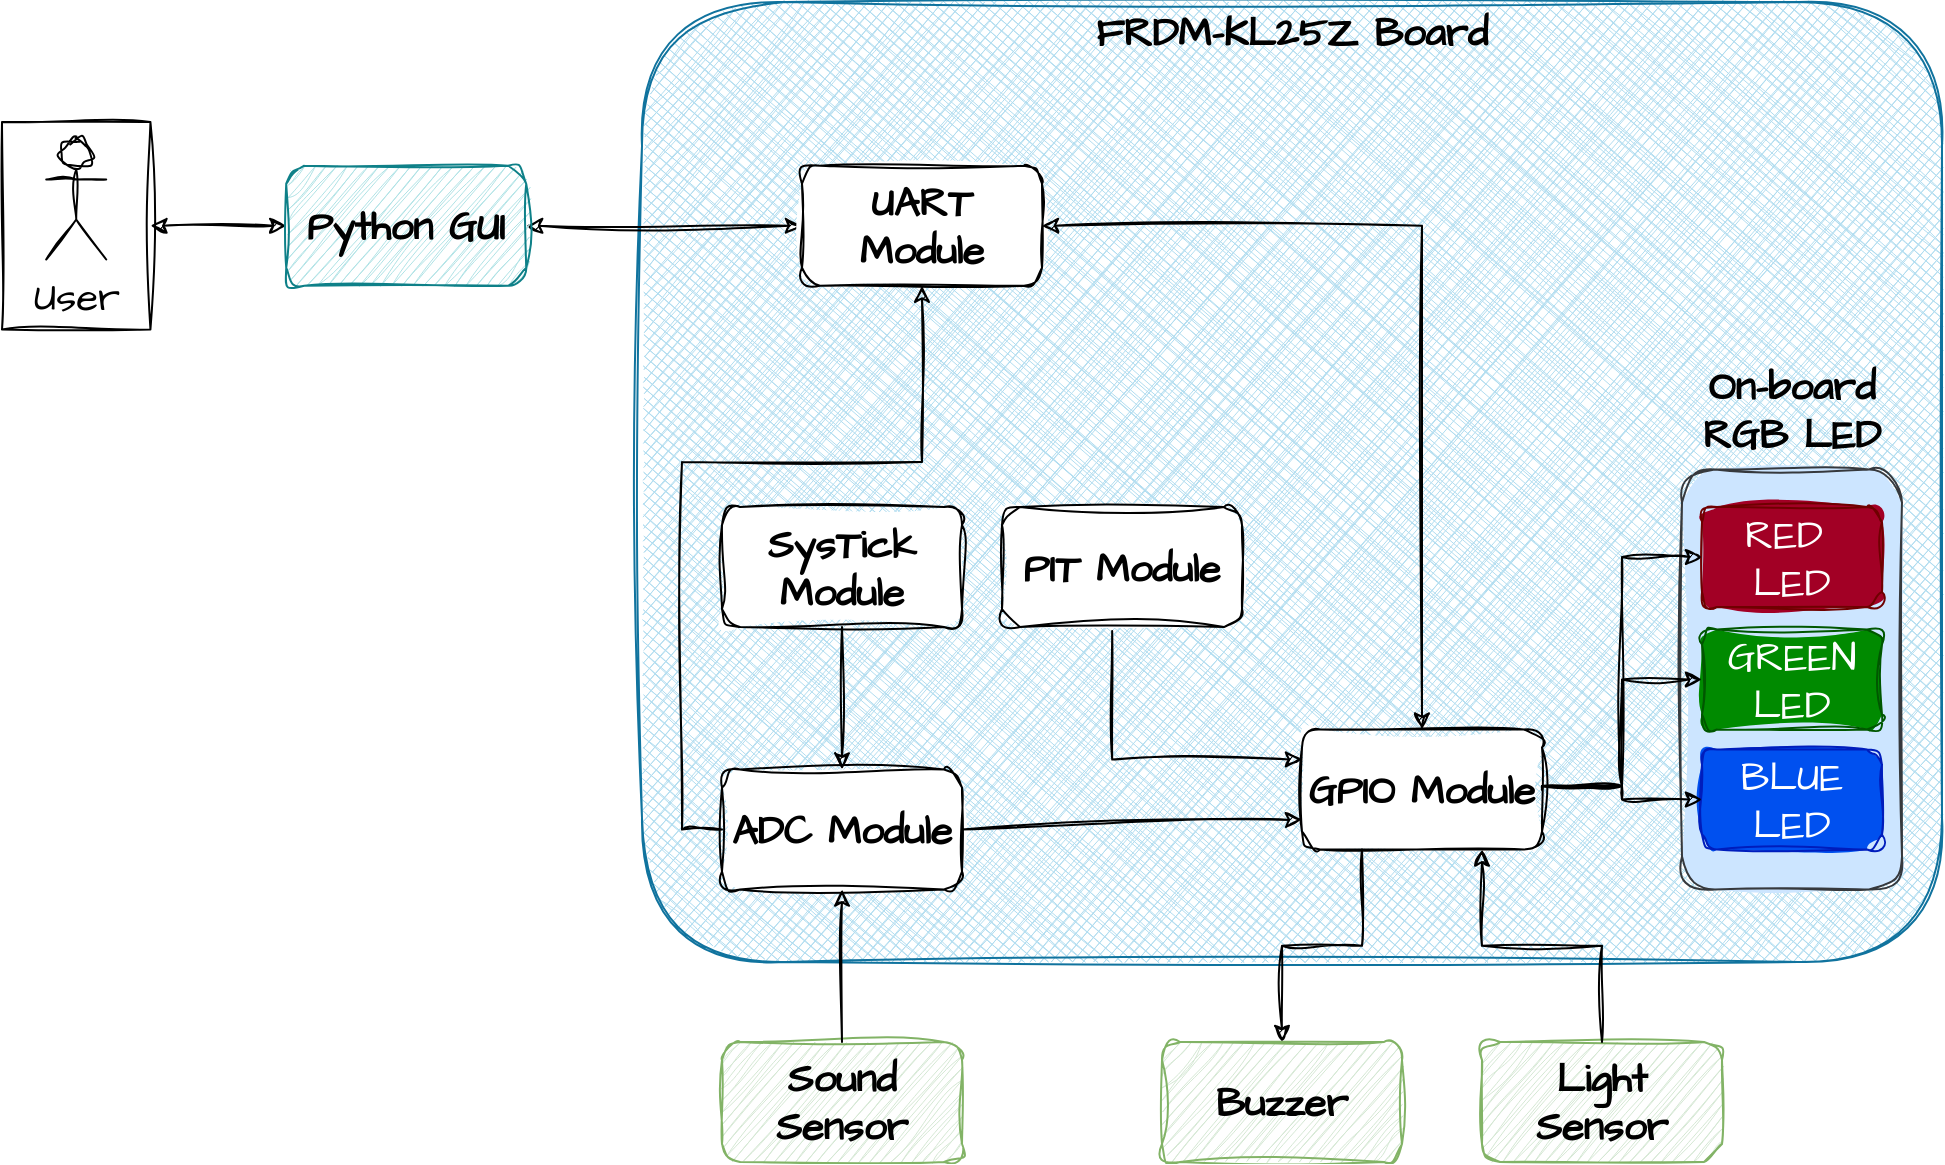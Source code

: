 <mxfile version="22.1.16" type="device">
  <diagram name="Page-1" id="wLGcqCFuXM54ThAe3Bjo">
    <mxGraphModel dx="1512" dy="796" grid="1" gridSize="10" guides="1" tooltips="1" connect="1" arrows="1" fold="1" page="1" pageScale="1" pageWidth="1100" pageHeight="1700" math="0" shadow="0">
      <root>
        <mxCell id="0" />
        <mxCell id="1" parent="0" />
        <mxCell id="p5ASMdj9u_rc73cMwv-A-7" value="" style="rounded=1;whiteSpace=wrap;html=1;sketch=1;hachureGap=4;jiggle=2;curveFitting=1;fontFamily=Architects Daughter;fontSource=https%3A%2F%2Ffonts.googleapis.com%2Fcss%3Ffamily%3DArchitects%2BDaughter;fontSize=20;fillStyle=cross-hatch;fillColor=#b1ddf0;strokeColor=#10739e;" vertex="1" parent="1">
          <mxGeometry x="420" y="40" width="650" height="480" as="geometry" />
        </mxCell>
        <mxCell id="p5ASMdj9u_rc73cMwv-A-6" value="" style="whiteSpace=wrap;html=1;sketch=1;hachureGap=4;jiggle=2;curveFitting=1;fontFamily=Architects Daughter;fontSource=https%3A%2F%2Ffonts.googleapis.com%2Fcss%3Ffamily%3DArchitects%2BDaughter;fontSize=20;" vertex="1" parent="1">
          <mxGeometry x="100" y="100" width="74.22" height="103.75" as="geometry" />
        </mxCell>
        <mxCell id="p5ASMdj9u_rc73cMwv-A-3" style="edgeStyle=orthogonalEdgeStyle;rounded=0;sketch=1;hachureGap=4;jiggle=2;curveFitting=1;orthogonalLoop=1;jettySize=auto;html=1;entryX=0;entryY=0.5;entryDx=0;entryDy=0;fontFamily=Architects Daughter;fontSource=https%3A%2F%2Ffonts.googleapis.com%2Fcss%3Ffamily%3DArchitects%2BDaughter;fontSize=16;exitX=1;exitY=0.5;exitDx=0;exitDy=0;startArrow=classic;startFill=1;" edge="1" parent="1" source="p5ASMdj9u_rc73cMwv-A-6" target="p5ASMdj9u_rc73cMwv-A-5">
          <mxGeometry relative="1" as="geometry">
            <mxPoint x="182.11" y="208.75" as="sourcePoint" />
            <mxPoint x="282.11" y="208.75" as="targetPoint" />
          </mxGeometry>
        </mxCell>
        <mxCell id="p5ASMdj9u_rc73cMwv-A-2" value="User&lt;br&gt;" style="shape=umlActor;verticalLabelPosition=bottom;verticalAlign=top;html=1;outlineConnect=0;sketch=1;hachureGap=4;jiggle=2;curveFitting=1;fontFamily=Architects Daughter;fontSource=https%3A%2F%2Ffonts.googleapis.com%2Fcss%3Ffamily%3DArchitects%2BDaughter;fontSize=20;" vertex="1" parent="1">
          <mxGeometry x="122.11" y="108.75" width="30" height="60" as="geometry" />
        </mxCell>
        <mxCell id="p5ASMdj9u_rc73cMwv-A-8" value="" style="edgeStyle=orthogonalEdgeStyle;rounded=0;sketch=1;hachureGap=4;jiggle=2;curveFitting=1;orthogonalLoop=1;jettySize=auto;html=1;fontFamily=Architects Daughter;fontSource=https%3A%2F%2Ffonts.googleapis.com%2Fcss%3Ffamily%3DArchitects%2BDaughter;fontSize=16;entryX=0;entryY=0.5;entryDx=0;entryDy=0;startArrow=classic;startFill=1;" edge="1" parent="1" source="p5ASMdj9u_rc73cMwv-A-5" target="p5ASMdj9u_rc73cMwv-A-10">
          <mxGeometry relative="1" as="geometry" />
        </mxCell>
        <mxCell id="p5ASMdj9u_rc73cMwv-A-5" value="Python GUI" style="rounded=1;whiteSpace=wrap;html=1;sketch=1;hachureGap=4;jiggle=2;curveFitting=1;fontFamily=Architects Daughter;fontSource=https%3A%2F%2Ffonts.googleapis.com%2Fcss%3Ffamily%3DArchitects%2BDaughter;fontSize=20;shadow=0;glass=0;fillColor=#b0e3e6;strokeColor=#0e8088;fontStyle=1;fillStyle=hachure;" vertex="1" parent="1">
          <mxGeometry x="242.11" y="121.87" width="120" height="60" as="geometry" />
        </mxCell>
        <mxCell id="p5ASMdj9u_rc73cMwv-A-9" value="FRDM-KL25Z Board" style="text;html=1;strokeColor=none;fillColor=none;align=center;verticalAlign=middle;whiteSpace=wrap;rounded=0;fontSize=20;fontFamily=Architects Daughter;fontStyle=1" vertex="1" parent="1">
          <mxGeometry x="641.25" y="40" width="207.5" height="30" as="geometry" />
        </mxCell>
        <mxCell id="p5ASMdj9u_rc73cMwv-A-10" value="UART Module" style="rounded=1;whiteSpace=wrap;html=1;sketch=1;hachureGap=4;jiggle=2;curveFitting=1;fontFamily=Architects Daughter;fontSource=https%3A%2F%2Ffonts.googleapis.com%2Fcss%3Ffamily%3DArchitects%2BDaughter;fontSize=20;fontStyle=1" vertex="1" parent="1">
          <mxGeometry x="500" y="121.87" width="120" height="60" as="geometry" />
        </mxCell>
        <mxCell id="p5ASMdj9u_rc73cMwv-A-11" value="GPIO Module" style="rounded=1;whiteSpace=wrap;html=1;sketch=1;hachureGap=4;jiggle=2;curveFitting=1;fontFamily=Architects Daughter;fontSource=https%3A%2F%2Ffonts.googleapis.com%2Fcss%3Ffamily%3DArchitects%2BDaughter;fontSize=20;fontStyle=1" vertex="1" parent="1">
          <mxGeometry x="750" y="403.75" width="120" height="60" as="geometry" />
        </mxCell>
        <mxCell id="p5ASMdj9u_rc73cMwv-A-12" value="" style="rounded=1;whiteSpace=wrap;html=1;sketch=1;hachureGap=4;jiggle=2;curveFitting=1;fontFamily=Architects Daughter;fontSource=https%3A%2F%2Ffonts.googleapis.com%2Fcss%3Ffamily%3DArchitects%2BDaughter;fontSize=20;fillColor=#cce5ff;strokeColor=#36393d;fillStyle=solid;" vertex="1" parent="1">
          <mxGeometry x="940" y="273.75" width="110" height="210" as="geometry" />
        </mxCell>
        <mxCell id="p5ASMdj9u_rc73cMwv-A-13" value="On-board RGB LED" style="text;html=1;strokeColor=none;fillColor=none;align=center;verticalAlign=middle;whiteSpace=wrap;rounded=0;fontSize=20;fontFamily=Architects Daughter;fontStyle=1" vertex="1" parent="1">
          <mxGeometry x="940" y="213.75" width="110" height="60" as="geometry" />
        </mxCell>
        <mxCell id="p5ASMdj9u_rc73cMwv-A-15" value="GREEN LED" style="rounded=1;whiteSpace=wrap;html=1;sketch=1;hachureGap=4;jiggle=2;curveFitting=1;fontFamily=Architects Daughter;fontSource=https%3A%2F%2Ffonts.googleapis.com%2Fcss%3Ffamily%3DArchitects%2BDaughter;fontSize=20;fillStyle=solid;fillColor=#008a00;fontColor=#ffffff;strokeColor=#005700;" vertex="1" parent="1">
          <mxGeometry x="950" y="353.75" width="90" height="50" as="geometry" />
        </mxCell>
        <mxCell id="p5ASMdj9u_rc73cMwv-A-16" value="BLUE LED" style="rounded=1;whiteSpace=wrap;html=1;sketch=1;hachureGap=4;jiggle=2;curveFitting=1;fontFamily=Architects Daughter;fontSource=https%3A%2F%2Ffonts.googleapis.com%2Fcss%3Ffamily%3DArchitects%2BDaughter;fontSize=20;fillColor=#0050ef;fontColor=#ffffff;strokeColor=#001DBC;fillStyle=solid;" vertex="1" parent="1">
          <mxGeometry x="950" y="413.75" width="90" height="50" as="geometry" />
        </mxCell>
        <mxCell id="p5ASMdj9u_rc73cMwv-A-17" value="RED&amp;nbsp;&lt;br&gt;LED" style="rounded=1;whiteSpace=wrap;html=1;sketch=1;hachureGap=4;jiggle=2;curveFitting=1;fontFamily=Architects Daughter;fontSource=https%3A%2F%2Ffonts.googleapis.com%2Fcss%3Ffamily%3DArchitects%2BDaughter;fontSize=20;fillColor=#a20025;fontColor=#ffffff;strokeColor=#6F0000;labelBackgroundColor=none;labelBorderColor=none;fillStyle=solid;" vertex="1" parent="1">
          <mxGeometry x="950" y="292.51" width="90" height="50" as="geometry" />
        </mxCell>
        <mxCell id="p5ASMdj9u_rc73cMwv-A-36" value="" style="edgeStyle=orthogonalEdgeStyle;rounded=0;sketch=1;hachureGap=4;jiggle=2;curveFitting=1;orthogonalLoop=1;jettySize=auto;html=1;fontFamily=Architects Daughter;fontSource=https%3A%2F%2Ffonts.googleapis.com%2Fcss%3Ffamily%3DArchitects%2BDaughter;fontSize=16;" edge="1" parent="1" source="p5ASMdj9u_rc73cMwv-A-23" target="p5ASMdj9u_rc73cMwv-A-24">
          <mxGeometry relative="1" as="geometry" />
        </mxCell>
        <mxCell id="p5ASMdj9u_rc73cMwv-A-23" value="SysTick Module" style="rounded=1;whiteSpace=wrap;html=1;sketch=1;hachureGap=4;jiggle=2;curveFitting=1;fontFamily=Architects Daughter;fontSource=https%3A%2F%2Ffonts.googleapis.com%2Fcss%3Ffamily%3DArchitects%2BDaughter;fontSize=20;fontStyle=1" vertex="1" parent="1">
          <mxGeometry x="460" y="292.51" width="120" height="60" as="geometry" />
        </mxCell>
        <mxCell id="p5ASMdj9u_rc73cMwv-A-24" value="ADC Module" style="rounded=1;whiteSpace=wrap;html=1;sketch=1;hachureGap=4;jiggle=2;curveFitting=1;fontFamily=Architects Daughter;fontSource=https%3A%2F%2Ffonts.googleapis.com%2Fcss%3Ffamily%3DArchitects%2BDaughter;fontSize=20;fontStyle=1" vertex="1" parent="1">
          <mxGeometry x="460" y="423.75" width="120" height="60" as="geometry" />
        </mxCell>
        <mxCell id="p5ASMdj9u_rc73cMwv-A-25" value="Sound Sensor" style="rounded=1;whiteSpace=wrap;html=1;sketch=1;hachureGap=4;jiggle=2;curveFitting=1;fontFamily=Architects Daughter;fontSource=https%3A%2F%2Ffonts.googleapis.com%2Fcss%3Ffamily%3DArchitects%2BDaughter;fontSize=20;fontStyle=1;fillColor=#d5e8d4;strokeColor=#82b366;" vertex="1" parent="1">
          <mxGeometry x="460" y="560" width="120" height="60" as="geometry" />
        </mxCell>
        <mxCell id="p5ASMdj9u_rc73cMwv-A-26" value="Buzzer" style="rounded=1;whiteSpace=wrap;html=1;sketch=1;hachureGap=4;jiggle=2;curveFitting=1;fontFamily=Architects Daughter;fontSource=https%3A%2F%2Ffonts.googleapis.com%2Fcss%3Ffamily%3DArchitects%2BDaughter;fontSize=20;fontStyle=1;fillColor=#d5e8d4;strokeColor=#82b366;" vertex="1" parent="1">
          <mxGeometry x="680" y="560" width="120" height="60" as="geometry" />
        </mxCell>
        <mxCell id="p5ASMdj9u_rc73cMwv-A-27" value="Light Sensor" style="rounded=1;whiteSpace=wrap;html=1;sketch=1;hachureGap=4;jiggle=2;curveFitting=1;fontFamily=Architects Daughter;fontSource=https%3A%2F%2Ffonts.googleapis.com%2Fcss%3Ffamily%3DArchitects%2BDaughter;fontSize=20;fontStyle=1;fillColor=#d5e8d4;strokeColor=#82b366;" vertex="1" parent="1">
          <mxGeometry x="840" y="560" width="120" height="60" as="geometry" />
        </mxCell>
        <mxCell id="p5ASMdj9u_rc73cMwv-A-30" value="" style="endArrow=classic;html=1;rounded=0;sketch=1;hachureGap=4;jiggle=2;curveFitting=1;fontFamily=Architects Daughter;fontSource=https%3A%2F%2Ffonts.googleapis.com%2Fcss%3Ffamily%3DArchitects%2BDaughter;fontSize=16;entryX=0.75;entryY=1;entryDx=0;entryDy=0;exitX=0.5;exitY=0;exitDx=0;exitDy=0;edgeStyle=orthogonalEdgeStyle;" edge="1" parent="1" source="p5ASMdj9u_rc73cMwv-A-27" target="p5ASMdj9u_rc73cMwv-A-11">
          <mxGeometry width="50" height="50" relative="1" as="geometry">
            <mxPoint x="970" y="650" as="sourcePoint" />
            <mxPoint x="1020" y="600" as="targetPoint" />
          </mxGeometry>
        </mxCell>
        <mxCell id="p5ASMdj9u_rc73cMwv-A-31" value="" style="endArrow=classic;html=1;rounded=0;sketch=1;hachureGap=4;jiggle=2;curveFitting=1;fontFamily=Architects Daughter;fontSource=https%3A%2F%2Ffonts.googleapis.com%2Fcss%3Ffamily%3DArchitects%2BDaughter;fontSize=16;entryX=0.5;entryY=0;entryDx=0;entryDy=0;exitX=0.25;exitY=1;exitDx=0;exitDy=0;edgeStyle=orthogonalEdgeStyle;" edge="1" parent="1" source="p5ASMdj9u_rc73cMwv-A-11" target="p5ASMdj9u_rc73cMwv-A-26">
          <mxGeometry width="50" height="50" relative="1" as="geometry">
            <mxPoint x="740" y="710" as="sourcePoint" />
            <mxPoint x="790" y="660" as="targetPoint" />
          </mxGeometry>
        </mxCell>
        <mxCell id="p5ASMdj9u_rc73cMwv-A-37" value="" style="endArrow=classic;html=1;rounded=0;sketch=1;hachureGap=4;jiggle=2;curveFitting=1;fontFamily=Architects Daughter;fontSource=https%3A%2F%2Ffonts.googleapis.com%2Fcss%3Ffamily%3DArchitects%2BDaughter;fontSize=16;exitX=0.5;exitY=0;exitDx=0;exitDy=0;entryX=0.5;entryY=1;entryDx=0;entryDy=0;" edge="1" parent="1" source="p5ASMdj9u_rc73cMwv-A-25" target="p5ASMdj9u_rc73cMwv-A-24">
          <mxGeometry width="50" height="50" relative="1" as="geometry">
            <mxPoint x="160" y="290" as="sourcePoint" />
            <mxPoint x="210" y="240" as="targetPoint" />
          </mxGeometry>
        </mxCell>
        <mxCell id="p5ASMdj9u_rc73cMwv-A-38" value="PIT Module" style="rounded=1;whiteSpace=wrap;html=1;sketch=1;hachureGap=4;jiggle=2;curveFitting=1;fontFamily=Architects Daughter;fontSource=https%3A%2F%2Ffonts.googleapis.com%2Fcss%3Ffamily%3DArchitects%2BDaughter;fontSize=20;fontStyle=1" vertex="1" parent="1">
          <mxGeometry x="600" y="292.51" width="120" height="60" as="geometry" />
        </mxCell>
        <mxCell id="p5ASMdj9u_rc73cMwv-A-39" value="" style="endArrow=classic;html=1;rounded=0;sketch=1;hachureGap=4;jiggle=2;curveFitting=1;fontFamily=Architects Daughter;fontSource=https%3A%2F%2Ffonts.googleapis.com%2Fcss%3Ffamily%3DArchitects%2BDaughter;fontSize=16;entryX=0.5;entryY=0;entryDx=0;entryDy=0;exitX=1;exitY=0.5;exitDx=0;exitDy=0;edgeStyle=orthogonalEdgeStyle;startArrow=classic;startFill=1;" edge="1" parent="1" source="p5ASMdj9u_rc73cMwv-A-10" target="p5ASMdj9u_rc73cMwv-A-11">
          <mxGeometry width="50" height="50" relative="1" as="geometry">
            <mxPoint x="230" y="390" as="sourcePoint" />
            <mxPoint x="280" y="340" as="targetPoint" />
          </mxGeometry>
        </mxCell>
        <mxCell id="p5ASMdj9u_rc73cMwv-A-40" value="" style="endArrow=classic;html=1;rounded=0;sketch=1;hachureGap=4;jiggle=2;curveFitting=1;fontFamily=Architects Daughter;fontSource=https%3A%2F%2Ffonts.googleapis.com%2Fcss%3Ffamily%3DArchitects%2BDaughter;fontSize=16;entryX=0;entryY=0.25;entryDx=0;entryDy=0;exitX=0.459;exitY=1.033;exitDx=0;exitDy=0;exitPerimeter=0;edgeStyle=orthogonalEdgeStyle;" edge="1" parent="1" source="p5ASMdj9u_rc73cMwv-A-38" target="p5ASMdj9u_rc73cMwv-A-11">
          <mxGeometry width="50" height="50" relative="1" as="geometry">
            <mxPoint x="270" y="510" as="sourcePoint" />
            <mxPoint x="320" y="460" as="targetPoint" />
            <Array as="points">
              <mxPoint x="655" y="419" />
            </Array>
          </mxGeometry>
        </mxCell>
        <mxCell id="p5ASMdj9u_rc73cMwv-A-42" value="" style="endArrow=classic;html=1;rounded=0;sketch=1;hachureGap=4;jiggle=2;curveFitting=1;fontFamily=Architects Daughter;fontSource=https%3A%2F%2Ffonts.googleapis.com%2Fcss%3Ffamily%3DArchitects%2BDaughter;fontSize=16;edgeStyle=orthogonalEdgeStyle;exitX=1;exitY=0.5;exitDx=0;exitDy=0;entryX=0;entryY=0.5;entryDx=0;entryDy=0;" edge="1" parent="1" source="p5ASMdj9u_rc73cMwv-A-11" target="p5ASMdj9u_rc73cMwv-A-16">
          <mxGeometry width="50" height="50" relative="1" as="geometry">
            <mxPoint x="780" y="390" as="sourcePoint" />
            <mxPoint x="830" y="340" as="targetPoint" />
            <Array as="points">
              <mxPoint x="910" y="432" />
              <mxPoint x="910" y="439" />
            </Array>
          </mxGeometry>
        </mxCell>
        <mxCell id="p5ASMdj9u_rc73cMwv-A-43" value="" style="endArrow=classic;html=1;rounded=0;sketch=1;hachureGap=4;jiggle=2;curveFitting=1;fontFamily=Architects Daughter;fontSource=https%3A%2F%2Ffonts.googleapis.com%2Fcss%3Ffamily%3DArchitects%2BDaughter;fontSize=16;edgeStyle=orthogonalEdgeStyle;exitX=1;exitY=0.5;exitDx=0;exitDy=0;entryX=0;entryY=0.5;entryDx=0;entryDy=0;" edge="1" parent="1" source="p5ASMdj9u_rc73cMwv-A-11" target="p5ASMdj9u_rc73cMwv-A-15">
          <mxGeometry width="50" height="50" relative="1" as="geometry">
            <mxPoint x="860" y="346.75" as="sourcePoint" />
            <mxPoint x="930" y="353.75" as="targetPoint" />
            <Array as="points">
              <mxPoint x="910" y="432" />
              <mxPoint x="910" y="379" />
            </Array>
          </mxGeometry>
        </mxCell>
        <mxCell id="p5ASMdj9u_rc73cMwv-A-44" value="" style="endArrow=classic;html=1;rounded=0;sketch=1;hachureGap=4;jiggle=2;curveFitting=1;fontFamily=Architects Daughter;fontSource=https%3A%2F%2Ffonts.googleapis.com%2Fcss%3Ffamily%3DArchitects%2BDaughter;fontSize=16;edgeStyle=orthogonalEdgeStyle;exitX=1;exitY=0.5;exitDx=0;exitDy=0;entryX=0;entryY=0.5;entryDx=0;entryDy=0;" edge="1" parent="1" source="p5ASMdj9u_rc73cMwv-A-11" target="p5ASMdj9u_rc73cMwv-A-17">
          <mxGeometry width="50" height="50" relative="1" as="geometry">
            <mxPoint x="890" y="442" as="sourcePoint" />
            <mxPoint x="960" y="389" as="targetPoint" />
            <Array as="points">
              <mxPoint x="910" y="432" />
              <mxPoint x="910" y="318" />
            </Array>
          </mxGeometry>
        </mxCell>
        <mxCell id="p5ASMdj9u_rc73cMwv-A-45" value="" style="endArrow=classic;html=1;rounded=0;sketch=1;hachureGap=4;jiggle=2;curveFitting=1;fontFamily=Architects Daughter;fontSource=https%3A%2F%2Ffonts.googleapis.com%2Fcss%3Ffamily%3DArchitects%2BDaughter;fontSize=16;edgeStyle=orthogonalEdgeStyle;exitX=0;exitY=0.5;exitDx=0;exitDy=0;entryX=0.5;entryY=1;entryDx=0;entryDy=0;" edge="1" parent="1" source="p5ASMdj9u_rc73cMwv-A-24" target="p5ASMdj9u_rc73cMwv-A-10">
          <mxGeometry width="50" height="50" relative="1" as="geometry">
            <mxPoint x="289.98" y="514.69" as="sourcePoint" />
            <mxPoint x="389.98" y="242.81" as="targetPoint" />
            <Array as="points">
              <mxPoint x="440" y="454" />
              <mxPoint x="440" y="270" />
              <mxPoint x="560" y="270" />
            </Array>
          </mxGeometry>
        </mxCell>
        <mxCell id="p5ASMdj9u_rc73cMwv-A-48" value="" style="endArrow=classic;html=1;rounded=0;sketch=1;hachureGap=4;jiggle=2;curveFitting=1;fontFamily=Architects Daughter;fontSource=https%3A%2F%2Ffonts.googleapis.com%2Fcss%3Ffamily%3DArchitects%2BDaughter;fontSize=16;entryX=0;entryY=0.75;entryDx=0;entryDy=0;exitX=1;exitY=0.5;exitDx=0;exitDy=0;" edge="1" parent="1" source="p5ASMdj9u_rc73cMwv-A-24" target="p5ASMdj9u_rc73cMwv-A-11">
          <mxGeometry width="50" height="50" relative="1" as="geometry">
            <mxPoint x="610" y="540" as="sourcePoint" />
            <mxPoint x="660" y="490" as="targetPoint" />
          </mxGeometry>
        </mxCell>
      </root>
    </mxGraphModel>
  </diagram>
</mxfile>
